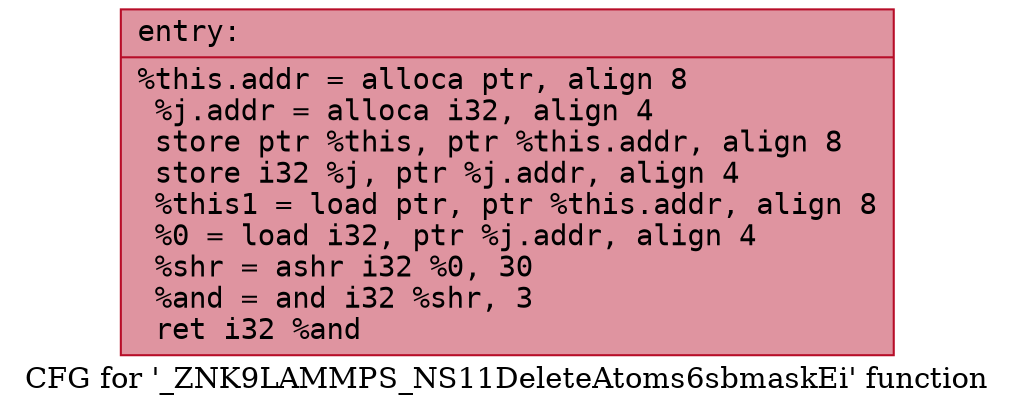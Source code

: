 digraph "CFG for '_ZNK9LAMMPS_NS11DeleteAtoms6sbmaskEi' function" {
	label="CFG for '_ZNK9LAMMPS_NS11DeleteAtoms6sbmaskEi' function";

	Node0x557d7717fc50 [shape=record,color="#b70d28ff", style=filled, fillcolor="#b70d2870" fontname="Courier",label="{entry:\l|  %this.addr = alloca ptr, align 8\l  %j.addr = alloca i32, align 4\l  store ptr %this, ptr %this.addr, align 8\l  store i32 %j, ptr %j.addr, align 4\l  %this1 = load ptr, ptr %this.addr, align 8\l  %0 = load i32, ptr %j.addr, align 4\l  %shr = ashr i32 %0, 30\l  %and = and i32 %shr, 3\l  ret i32 %and\l}"];
}
